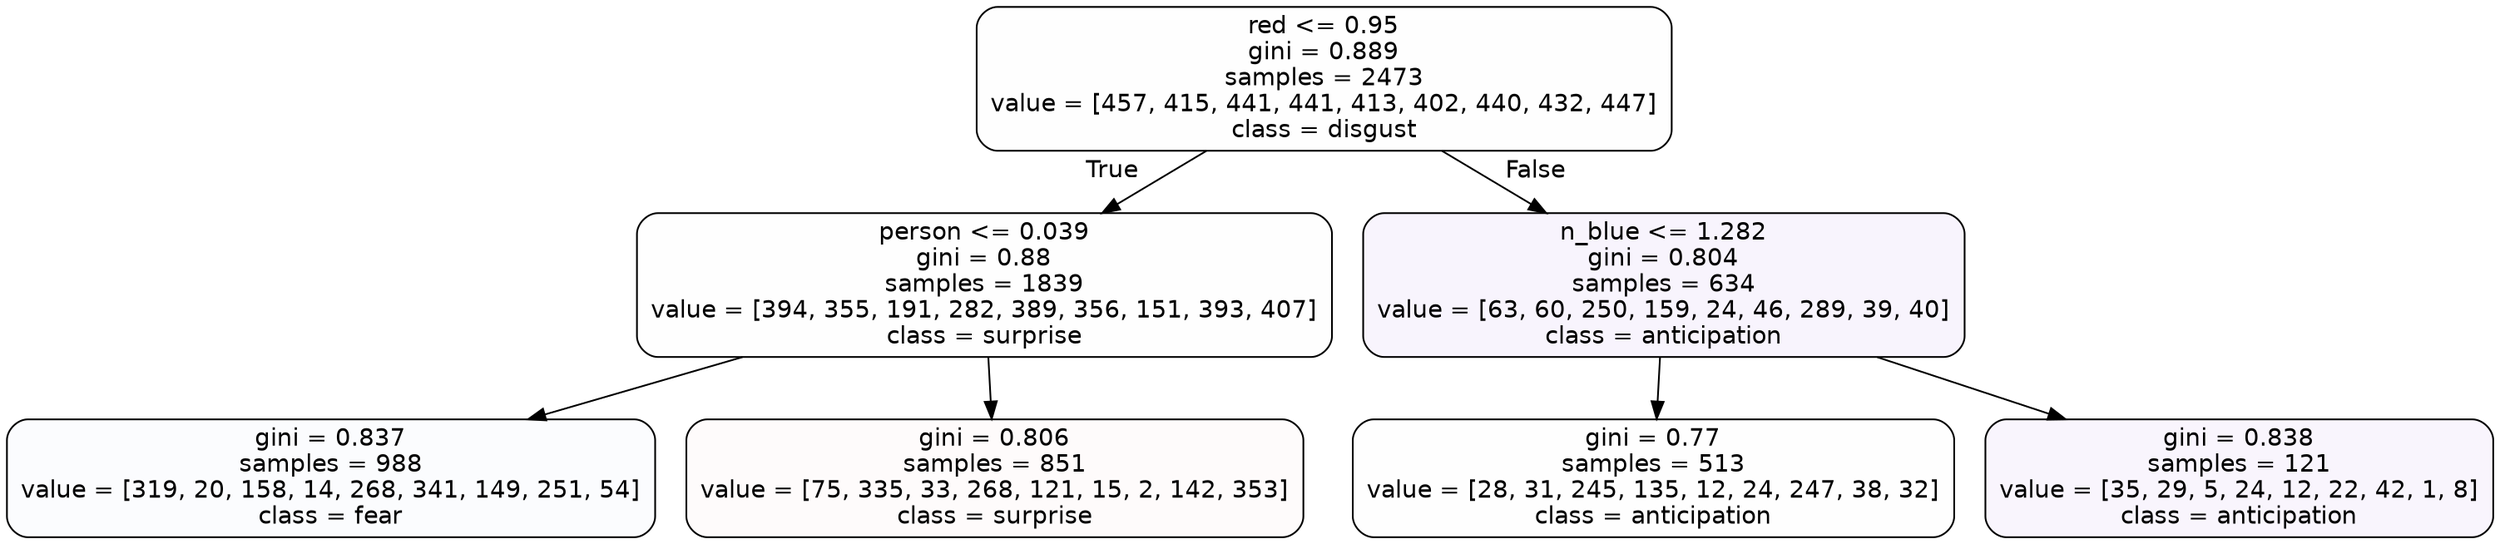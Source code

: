 digraph Tree {
node [shape=box, style="filled, rounded", color="black", fontname=helvetica] ;
edge [fontname=helvetica] ;
0 [label="red <= 0.95\ngini = 0.889\nsamples = 2473\nvalue = [457, 415, 441, 441, 413, 402, 440, 432, 447]\nclass = disgust", fillcolor="#e5813901"] ;
1 [label="person <= 0.039\ngini = 0.88\nsamples = 1839\nvalue = [394, 355, 191, 282, 389, 356, 151, 393, 407]\nclass = surprise", fillcolor="#e5396401"] ;
0 -> 1 [labeldistance=2.5, labelangle=45, headlabel="True"] ;
2 [label="gini = 0.837\nsamples = 988\nvalue = [319, 20, 158, 14, 268, 341, 149, 251, 54]\nclass = fear", fillcolor="#3964e504"] ;
1 -> 2 ;
3 [label="gini = 0.806\nsamples = 851\nvalue = [75, 335, 33, 268, 121, 15, 2, 142, 353]\nclass = surprise", fillcolor="#e5396405"] ;
1 -> 3 ;
4 [label="n_blue <= 1.282\ngini = 0.804\nsamples = 634\nvalue = [63, 60, 250, 159, 24, 46, 289, 39, 40]\nclass = anticipation", fillcolor="#8139e50e"] ;
0 -> 4 [labeldistance=2.5, labelangle=-45, headlabel="False"] ;
5 [label="gini = 0.77\nsamples = 513\nvalue = [28, 31, 245, 135, 12, 24, 247, 38, 32]\nclass = anticipation", fillcolor="#8139e501"] ;
4 -> 5 ;
6 [label="gini = 0.838\nsamples = 121\nvalue = [35, 29, 5, 24, 12, 22, 42, 1, 8]\nclass = anticipation", fillcolor="#8139e50c"] ;
4 -> 6 ;
}